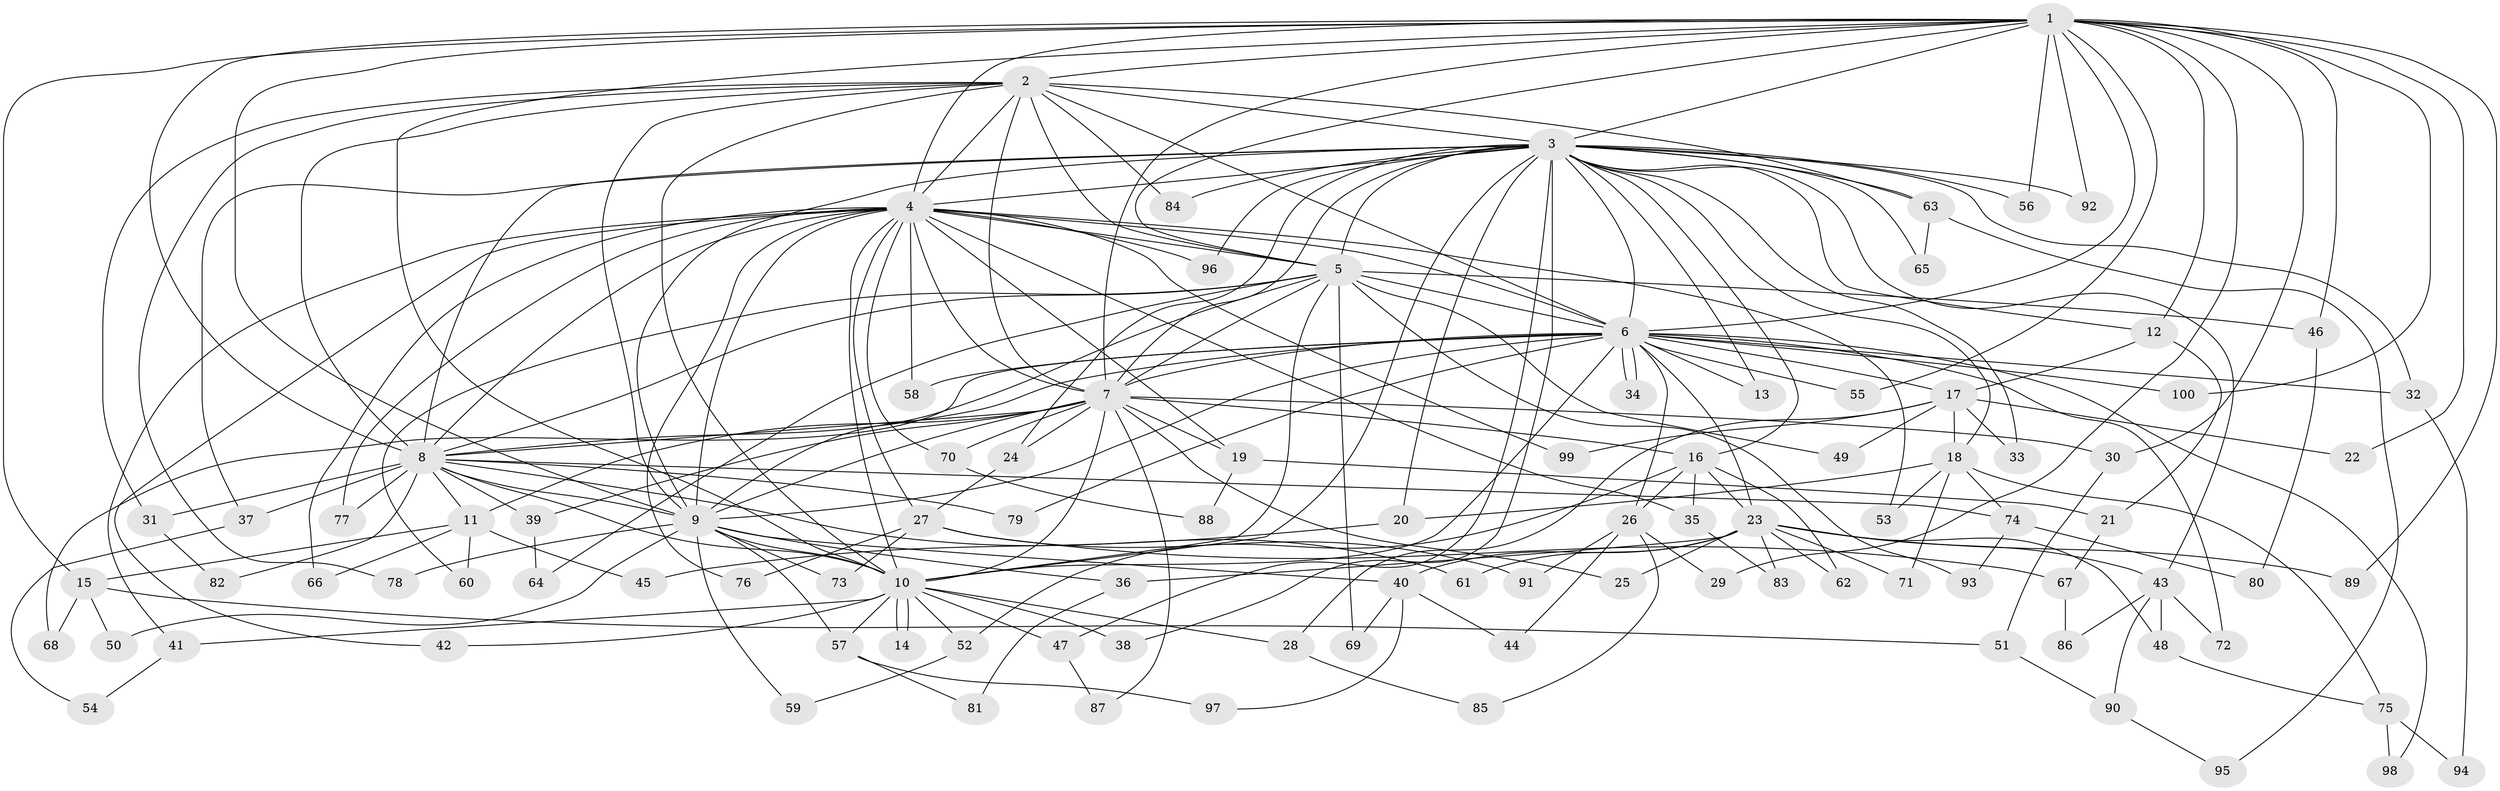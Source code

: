 // Generated by graph-tools (version 1.1) at 2025/11/02/21/25 10:11:08]
// undirected, 100 vertices, 225 edges
graph export_dot {
graph [start="1"]
  node [color=gray90,style=filled];
  1;
  2;
  3;
  4;
  5;
  6;
  7;
  8;
  9;
  10;
  11;
  12;
  13;
  14;
  15;
  16;
  17;
  18;
  19;
  20;
  21;
  22;
  23;
  24;
  25;
  26;
  27;
  28;
  29;
  30;
  31;
  32;
  33;
  34;
  35;
  36;
  37;
  38;
  39;
  40;
  41;
  42;
  43;
  44;
  45;
  46;
  47;
  48;
  49;
  50;
  51;
  52;
  53;
  54;
  55;
  56;
  57;
  58;
  59;
  60;
  61;
  62;
  63;
  64;
  65;
  66;
  67;
  68;
  69;
  70;
  71;
  72;
  73;
  74;
  75;
  76;
  77;
  78;
  79;
  80;
  81;
  82;
  83;
  84;
  85;
  86;
  87;
  88;
  89;
  90;
  91;
  92;
  93;
  94;
  95;
  96;
  97;
  98;
  99;
  100;
  1 -- 2;
  1 -- 3;
  1 -- 4;
  1 -- 5;
  1 -- 6;
  1 -- 7;
  1 -- 8;
  1 -- 9;
  1 -- 10;
  1 -- 12;
  1 -- 15;
  1 -- 22;
  1 -- 29;
  1 -- 30;
  1 -- 46;
  1 -- 55;
  1 -- 56;
  1 -- 89;
  1 -- 92;
  1 -- 100;
  2 -- 3;
  2 -- 4;
  2 -- 5;
  2 -- 6;
  2 -- 7;
  2 -- 8;
  2 -- 9;
  2 -- 10;
  2 -- 31;
  2 -- 63;
  2 -- 78;
  2 -- 84;
  3 -- 4;
  3 -- 5;
  3 -- 6;
  3 -- 7;
  3 -- 8;
  3 -- 9;
  3 -- 10;
  3 -- 12;
  3 -- 13;
  3 -- 16;
  3 -- 18;
  3 -- 20;
  3 -- 24;
  3 -- 32;
  3 -- 33;
  3 -- 37;
  3 -- 38;
  3 -- 43;
  3 -- 47;
  3 -- 56;
  3 -- 63;
  3 -- 65;
  3 -- 84;
  3 -- 92;
  3 -- 96;
  4 -- 5;
  4 -- 6;
  4 -- 7;
  4 -- 8;
  4 -- 9;
  4 -- 10;
  4 -- 19;
  4 -- 27;
  4 -- 35;
  4 -- 41;
  4 -- 42;
  4 -- 53;
  4 -- 58;
  4 -- 66;
  4 -- 70;
  4 -- 76;
  4 -- 77;
  4 -- 96;
  4 -- 99;
  5 -- 6;
  5 -- 7;
  5 -- 8;
  5 -- 9;
  5 -- 10;
  5 -- 46;
  5 -- 49;
  5 -- 60;
  5 -- 64;
  5 -- 69;
  5 -- 93;
  6 -- 7;
  6 -- 8;
  6 -- 9;
  6 -- 10;
  6 -- 13;
  6 -- 17;
  6 -- 23;
  6 -- 26;
  6 -- 32;
  6 -- 34;
  6 -- 34;
  6 -- 55;
  6 -- 58;
  6 -- 68;
  6 -- 72;
  6 -- 79;
  6 -- 98;
  6 -- 100;
  7 -- 8;
  7 -- 9;
  7 -- 10;
  7 -- 11;
  7 -- 16;
  7 -- 19;
  7 -- 24;
  7 -- 25;
  7 -- 30;
  7 -- 39;
  7 -- 70;
  7 -- 87;
  8 -- 9;
  8 -- 10;
  8 -- 11;
  8 -- 31;
  8 -- 37;
  8 -- 39;
  8 -- 61;
  8 -- 74;
  8 -- 77;
  8 -- 79;
  8 -- 82;
  9 -- 10;
  9 -- 36;
  9 -- 40;
  9 -- 50;
  9 -- 57;
  9 -- 59;
  9 -- 73;
  9 -- 78;
  10 -- 14;
  10 -- 14;
  10 -- 28;
  10 -- 38;
  10 -- 41;
  10 -- 42;
  10 -- 47;
  10 -- 52;
  10 -- 57;
  11 -- 15;
  11 -- 45;
  11 -- 60;
  11 -- 66;
  12 -- 17;
  12 -- 21;
  15 -- 50;
  15 -- 51;
  15 -- 68;
  16 -- 23;
  16 -- 26;
  16 -- 35;
  16 -- 52;
  16 -- 62;
  17 -- 18;
  17 -- 22;
  17 -- 28;
  17 -- 33;
  17 -- 49;
  17 -- 99;
  18 -- 20;
  18 -- 53;
  18 -- 71;
  18 -- 74;
  18 -- 75;
  19 -- 21;
  19 -- 88;
  20 -- 45;
  21 -- 67;
  23 -- 25;
  23 -- 36;
  23 -- 40;
  23 -- 43;
  23 -- 48;
  23 -- 61;
  23 -- 62;
  23 -- 71;
  23 -- 83;
  23 -- 89;
  24 -- 27;
  26 -- 29;
  26 -- 44;
  26 -- 85;
  26 -- 91;
  27 -- 67;
  27 -- 73;
  27 -- 76;
  27 -- 91;
  28 -- 85;
  30 -- 51;
  31 -- 82;
  32 -- 94;
  35 -- 83;
  36 -- 81;
  37 -- 54;
  39 -- 64;
  40 -- 44;
  40 -- 69;
  40 -- 97;
  41 -- 54;
  43 -- 48;
  43 -- 72;
  43 -- 86;
  43 -- 90;
  46 -- 80;
  47 -- 87;
  48 -- 75;
  51 -- 90;
  52 -- 59;
  57 -- 81;
  57 -- 97;
  63 -- 65;
  63 -- 95;
  67 -- 86;
  70 -- 88;
  74 -- 80;
  74 -- 93;
  75 -- 94;
  75 -- 98;
  90 -- 95;
}

